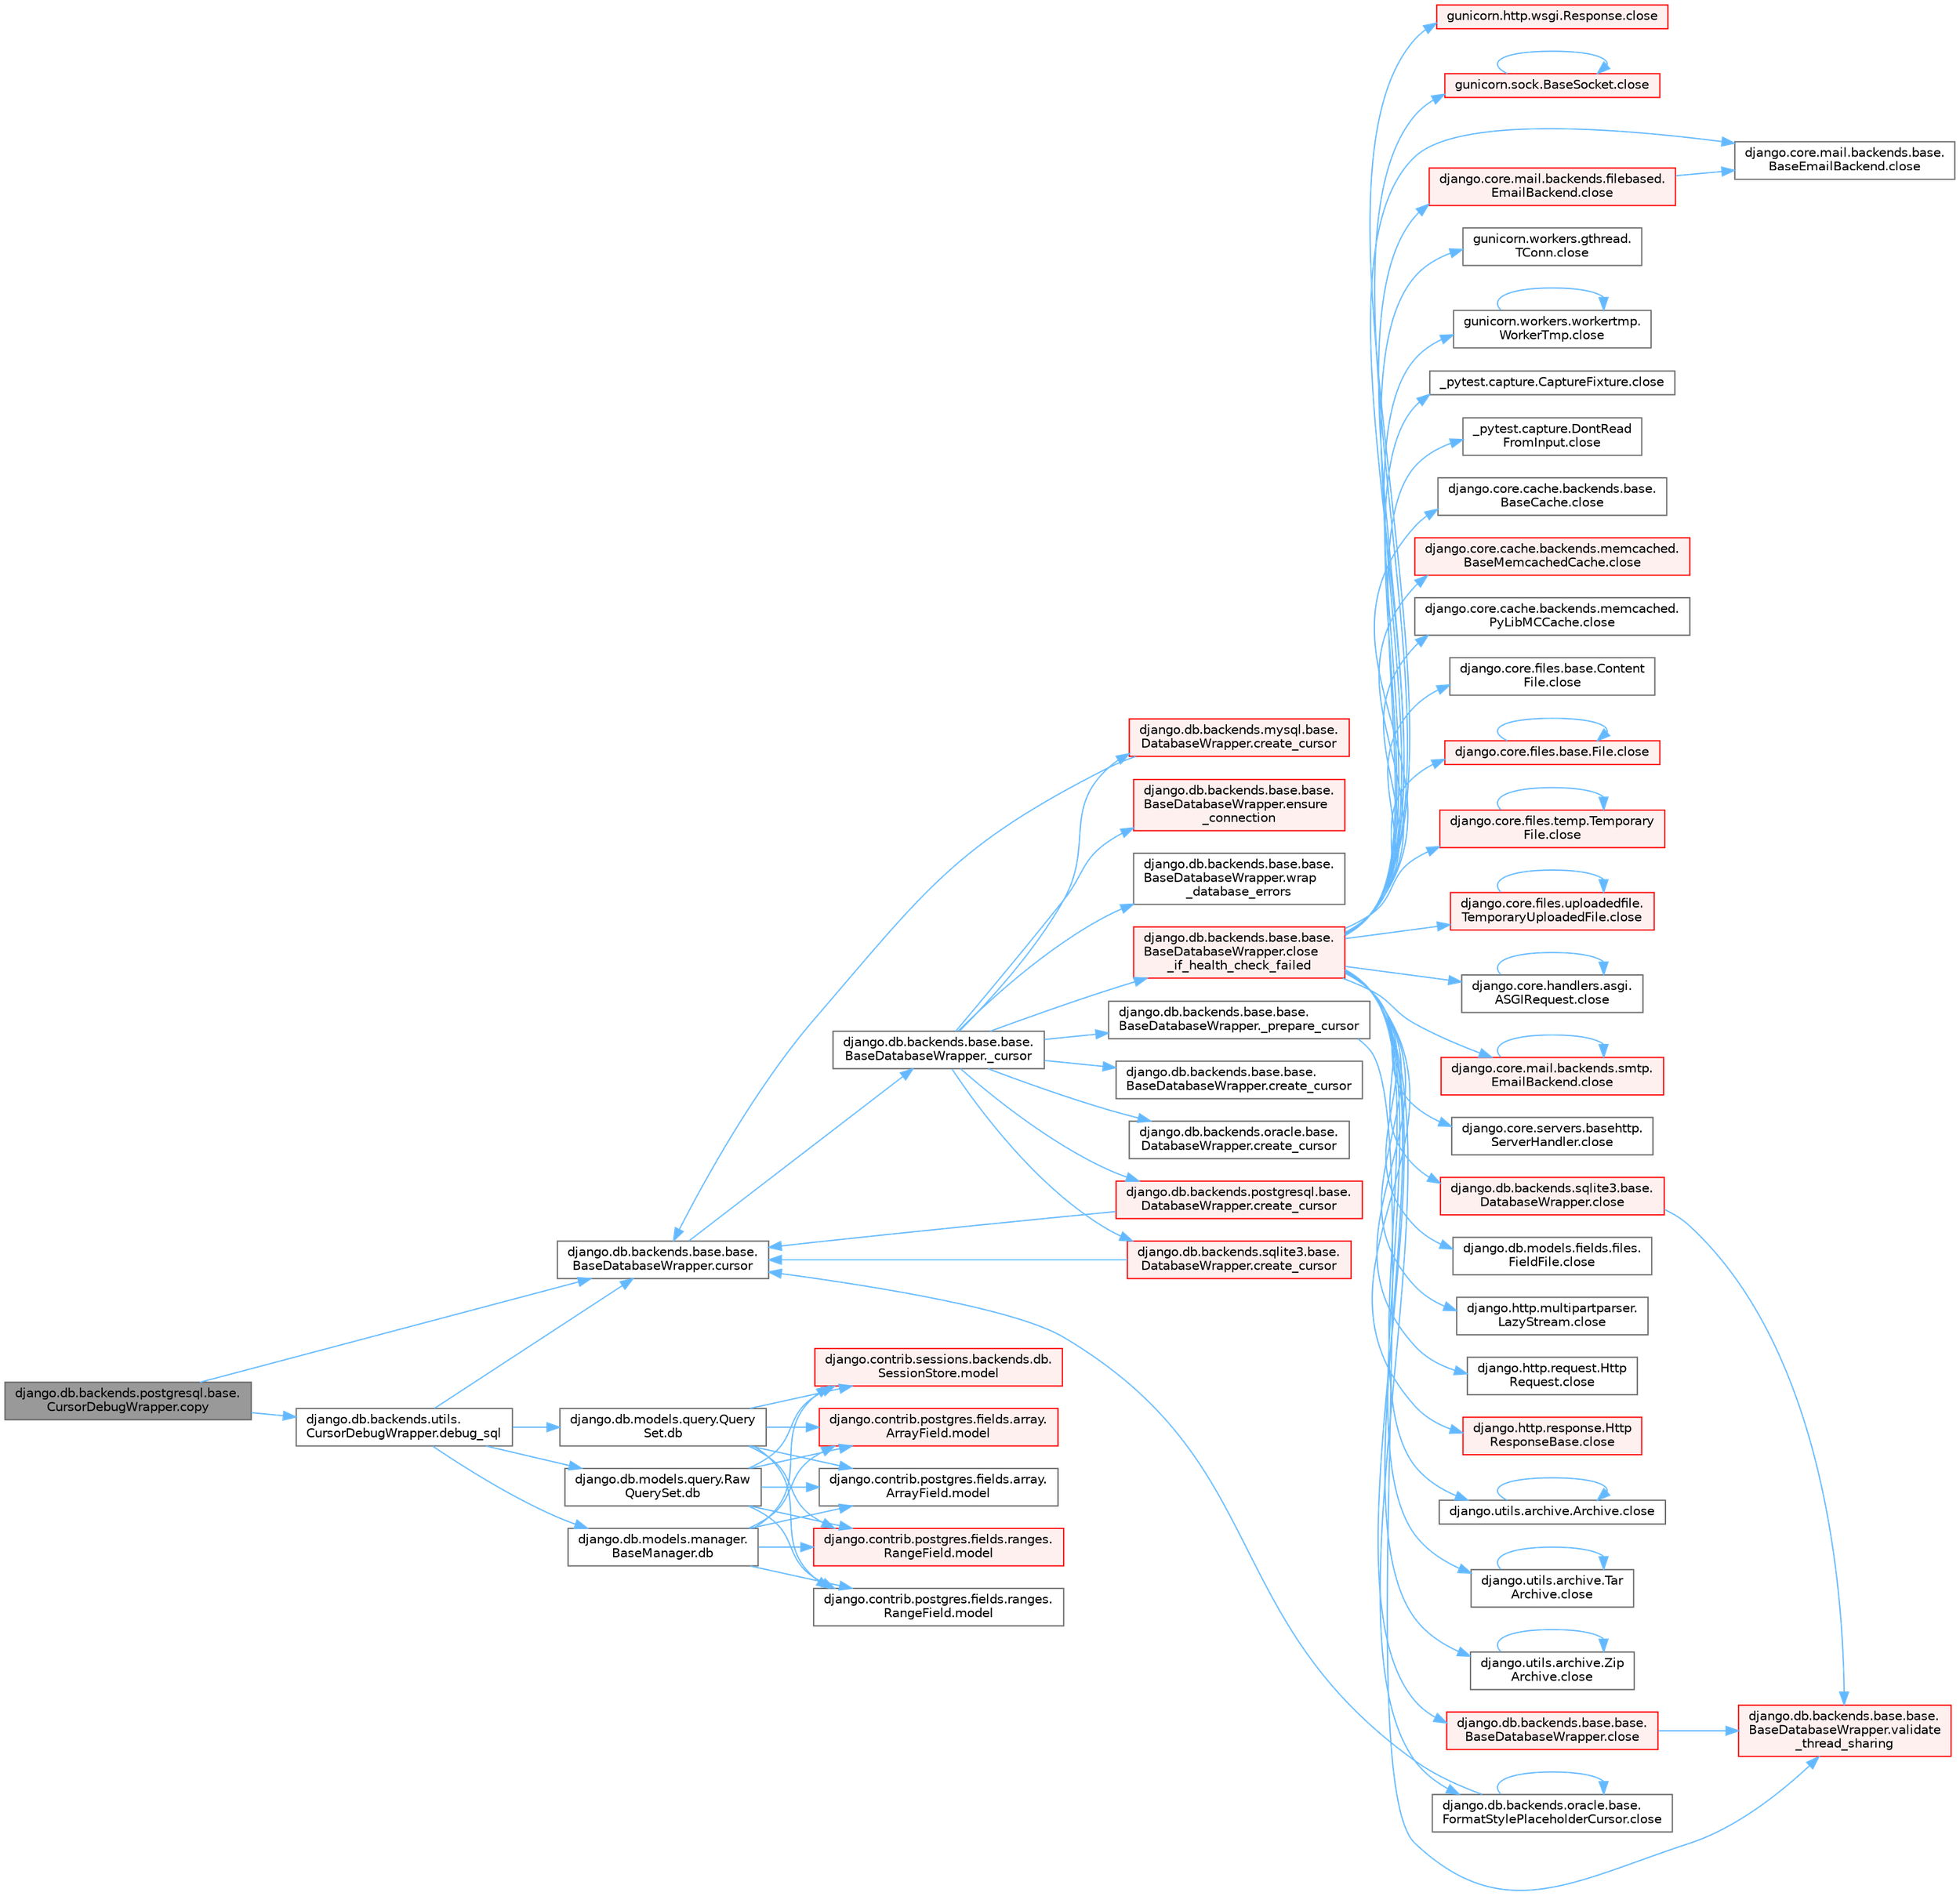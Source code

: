digraph "django.db.backends.postgresql.base.CursorDebugWrapper.copy"
{
 // LATEX_PDF_SIZE
  bgcolor="transparent";
  edge [fontname=Helvetica,fontsize=10,labelfontname=Helvetica,labelfontsize=10];
  node [fontname=Helvetica,fontsize=10,shape=box,height=0.2,width=0.4];
  rankdir="LR";
  Node1 [id="Node000001",label="django.db.backends.postgresql.base.\lCursorDebugWrapper.copy",height=0.2,width=0.4,color="gray40", fillcolor="grey60", style="filled", fontcolor="black",tooltip=" "];
  Node1 -> Node2 [id="edge1_Node000001_Node000002",color="steelblue1",style="solid",tooltip=" "];
  Node2 [id="Node000002",label="django.db.backends.base.base.\lBaseDatabaseWrapper.cursor",height=0.2,width=0.4,color="grey40", fillcolor="white", style="filled",URL="$classdjango_1_1db_1_1backends_1_1base_1_1base_1_1_base_database_wrapper.html#a36460fef236d97a41d6ed05f035509f8",tooltip=" "];
  Node2 -> Node3 [id="edge2_Node000002_Node000003",color="steelblue1",style="solid",tooltip=" "];
  Node3 [id="Node000003",label="django.db.backends.base.base.\lBaseDatabaseWrapper._cursor",height=0.2,width=0.4,color="grey40", fillcolor="white", style="filled",URL="$classdjango_1_1db_1_1backends_1_1base_1_1base_1_1_base_database_wrapper.html#a4ab6e7f33d17ad7228f40516ace60c5f",tooltip=" "];
  Node3 -> Node4 [id="edge3_Node000003_Node000004",color="steelblue1",style="solid",tooltip=" "];
  Node4 [id="Node000004",label="django.db.backends.base.base.\lBaseDatabaseWrapper._prepare_cursor",height=0.2,width=0.4,color="grey40", fillcolor="white", style="filled",URL="$classdjango_1_1db_1_1backends_1_1base_1_1base_1_1_base_database_wrapper.html#af8f50dc5cd42b79109d8a262398e6c1c",tooltip=" "];
  Node4 -> Node5 [id="edge4_Node000004_Node000005",color="steelblue1",style="solid",tooltip=" "];
  Node5 [id="Node000005",label="django.db.backends.base.base.\lBaseDatabaseWrapper.validate\l_thread_sharing",height=0.2,width=0.4,color="red", fillcolor="#FFF0F0", style="filled",URL="$classdjango_1_1db_1_1backends_1_1base_1_1base_1_1_base_database_wrapper.html#adea4e3380c08118490c13a61f2d3f89a",tooltip=" "];
  Node3 -> Node26 [id="edge5_Node000003_Node000026",color="steelblue1",style="solid",tooltip=" "];
  Node26 [id="Node000026",label="django.db.backends.base.base.\lBaseDatabaseWrapper.close\l_if_health_check_failed",height=0.2,width=0.4,color="red", fillcolor="#FFF0F0", style="filled",URL="$classdjango_1_1db_1_1backends_1_1base_1_1base_1_1_base_database_wrapper.html#a3f4d11734d2da94781f00468b6bd3981",tooltip=" "];
  Node26 -> Node27 [id="edge6_Node000026_Node000027",color="steelblue1",style="solid",tooltip=" "];
  Node27 [id="Node000027",label="_pytest.capture.CaptureFixture.close",height=0.2,width=0.4,color="grey40", fillcolor="white", style="filled",URL="$class__pytest_1_1capture_1_1_capture_fixture.html#ac018b3a02c2aff2047974ced57907cd0",tooltip=" "];
  Node26 -> Node28 [id="edge7_Node000026_Node000028",color="steelblue1",style="solid",tooltip=" "];
  Node28 [id="Node000028",label="_pytest.capture.DontRead\lFromInput.close",height=0.2,width=0.4,color="grey40", fillcolor="white", style="filled",URL="$class__pytest_1_1capture_1_1_dont_read_from_input.html#accf28daf7db40f53462752cc02bbdd32",tooltip=" "];
  Node26 -> Node29 [id="edge8_Node000026_Node000029",color="steelblue1",style="solid",tooltip=" "];
  Node29 [id="Node000029",label="django.core.cache.backends.base.\lBaseCache.close",height=0.2,width=0.4,color="grey40", fillcolor="white", style="filled",URL="$classdjango_1_1core_1_1cache_1_1backends_1_1base_1_1_base_cache.html#ae5d10e57a1ab2b99171e943370da8cf3",tooltip=" "];
  Node26 -> Node30 [id="edge9_Node000026_Node000030",color="steelblue1",style="solid",tooltip=" "];
  Node30 [id="Node000030",label="django.core.cache.backends.memcached.\lBaseMemcachedCache.close",height=0.2,width=0.4,color="red", fillcolor="#FFF0F0", style="filled",URL="$classdjango_1_1core_1_1cache_1_1backends_1_1memcached_1_1_base_memcached_cache.html#ab36ac92f106d8dacc64d539b447a5e37",tooltip=" "];
  Node26 -> Node33 [id="edge10_Node000026_Node000033",color="steelblue1",style="solid",tooltip=" "];
  Node33 [id="Node000033",label="django.core.cache.backends.memcached.\lPyLibMCCache.close",height=0.2,width=0.4,color="grey40", fillcolor="white", style="filled",URL="$classdjango_1_1core_1_1cache_1_1backends_1_1memcached_1_1_py_lib_m_c_cache.html#a76cb2e86bb346b70433dfe177597da58",tooltip=" "];
  Node26 -> Node34 [id="edge11_Node000026_Node000034",color="steelblue1",style="solid",tooltip=" "];
  Node34 [id="Node000034",label="django.core.files.base.Content\lFile.close",height=0.2,width=0.4,color="grey40", fillcolor="white", style="filled",URL="$classdjango_1_1core_1_1files_1_1base_1_1_content_file.html#a09ae22d8cfcf28936b97a8eba0fd85cb",tooltip=" "];
  Node26 -> Node35 [id="edge12_Node000026_Node000035",color="steelblue1",style="solid",tooltip=" "];
  Node35 [id="Node000035",label="django.core.files.base.File.close",height=0.2,width=0.4,color="red", fillcolor="#FFF0F0", style="filled",URL="$classdjango_1_1core_1_1files_1_1base_1_1_file.html#a0ff3dc914f2c207114a150eaac429bdc",tooltip=" "];
  Node35 -> Node35 [id="edge13_Node000035_Node000035",color="steelblue1",style="solid",tooltip=" "];
  Node26 -> Node43 [id="edge14_Node000026_Node000043",color="steelblue1",style="solid",tooltip=" "];
  Node43 [id="Node000043",label="django.core.files.temp.Temporary\lFile.close",height=0.2,width=0.4,color="red", fillcolor="#FFF0F0", style="filled",URL="$classdjango_1_1core_1_1files_1_1temp_1_1_temporary_file.html#a3137c46b13cae4e5e6fe6489e42677d5",tooltip=" "];
  Node43 -> Node43 [id="edge15_Node000043_Node000043",color="steelblue1",style="solid",tooltip=" "];
  Node26 -> Node1049 [id="edge16_Node000026_Node001049",color="steelblue1",style="solid",tooltip=" "];
  Node1049 [id="Node001049",label="django.core.files.uploadedfile.\lTemporaryUploadedFile.close",height=0.2,width=0.4,color="red", fillcolor="#FFF0F0", style="filled",URL="$classdjango_1_1core_1_1files_1_1uploadedfile_1_1_temporary_uploaded_file.html#a01ddb9d43a99baf6157c1d60b37198cd",tooltip=" "];
  Node1049 -> Node1049 [id="edge17_Node001049_Node001049",color="steelblue1",style="solid",tooltip=" "];
  Node26 -> Node1050 [id="edge18_Node000026_Node001050",color="steelblue1",style="solid",tooltip=" "];
  Node1050 [id="Node001050",label="django.core.handlers.asgi.\lASGIRequest.close",height=0.2,width=0.4,color="grey40", fillcolor="white", style="filled",URL="$classdjango_1_1core_1_1handlers_1_1asgi_1_1_a_s_g_i_request.html#a2f3a1c1c50b4cf63ef552b4f96cc4f7f",tooltip=" "];
  Node1050 -> Node1050 [id="edge19_Node001050_Node001050",color="steelblue1",style="solid",tooltip=" "];
  Node26 -> Node1051 [id="edge20_Node000026_Node001051",color="steelblue1",style="solid",tooltip=" "];
  Node1051 [id="Node001051",label="django.core.mail.backends.base.\lBaseEmailBackend.close",height=0.2,width=0.4,color="grey40", fillcolor="white", style="filled",URL="$classdjango_1_1core_1_1mail_1_1backends_1_1base_1_1_base_email_backend.html#a358a8107d966c2d82d9eb9d18565784e",tooltip=" "];
  Node26 -> Node1052 [id="edge21_Node000026_Node001052",color="steelblue1",style="solid",tooltip=" "];
  Node1052 [id="Node001052",label="django.core.mail.backends.filebased.\lEmailBackend.close",height=0.2,width=0.4,color="red", fillcolor="#FFF0F0", style="filled",URL="$classdjango_1_1core_1_1mail_1_1backends_1_1filebased_1_1_email_backend.html#af90ba8a487930e530a20ceb03669a672",tooltip=" "];
  Node1052 -> Node1051 [id="edge22_Node001052_Node001051",color="steelblue1",style="solid",tooltip=" "];
  Node26 -> Node1053 [id="edge23_Node000026_Node001053",color="steelblue1",style="solid",tooltip=" "];
  Node1053 [id="Node001053",label="django.core.mail.backends.smtp.\lEmailBackend.close",height=0.2,width=0.4,color="red", fillcolor="#FFF0F0", style="filled",URL="$classdjango_1_1core_1_1mail_1_1backends_1_1smtp_1_1_email_backend.html#a6ac7253539c4f1102986c6df417fb050",tooltip=" "];
  Node1053 -> Node1053 [id="edge24_Node001053_Node001053",color="steelblue1",style="solid",tooltip=" "];
  Node26 -> Node1054 [id="edge25_Node000026_Node001054",color="steelblue1",style="solid",tooltip=" "];
  Node1054 [id="Node001054",label="django.core.servers.basehttp.\lServerHandler.close",height=0.2,width=0.4,color="grey40", fillcolor="white", style="filled",URL="$classdjango_1_1core_1_1servers_1_1basehttp_1_1_server_handler.html#a67022bc1dc85a75307901027d41a6a61",tooltip=" "];
  Node26 -> Node1055 [id="edge26_Node000026_Node001055",color="steelblue1",style="solid",tooltip=" "];
  Node1055 [id="Node001055",label="django.db.backends.base.base.\lBaseDatabaseWrapper.close",height=0.2,width=0.4,color="red", fillcolor="#FFF0F0", style="filled",URL="$classdjango_1_1db_1_1backends_1_1base_1_1base_1_1_base_database_wrapper.html#a01214a9b91408274fbc34cb062baf2bc",tooltip=" "];
  Node1055 -> Node5 [id="edge27_Node001055_Node000005",color="steelblue1",style="solid",tooltip=" "];
  Node26 -> Node1060 [id="edge28_Node000026_Node001060",color="steelblue1",style="solid",tooltip=" "];
  Node1060 [id="Node001060",label="django.db.backends.oracle.base.\lFormatStylePlaceholderCursor.close",height=0.2,width=0.4,color="grey40", fillcolor="white", style="filled",URL="$classdjango_1_1db_1_1backends_1_1oracle_1_1base_1_1_format_style_placeholder_cursor.html#aebbf24b6a824d4e0fb370ce417d41f93",tooltip=" "];
  Node1060 -> Node1060 [id="edge29_Node001060_Node001060",color="steelblue1",style="solid",tooltip=" "];
  Node1060 -> Node2 [id="edge30_Node001060_Node000002",color="steelblue1",style="solid",tooltip=" "];
  Node26 -> Node1061 [id="edge31_Node000026_Node001061",color="steelblue1",style="solid",tooltip=" "];
  Node1061 [id="Node001061",label="django.db.backends.sqlite3.base.\lDatabaseWrapper.close",height=0.2,width=0.4,color="red", fillcolor="#FFF0F0", style="filled",URL="$classdjango_1_1db_1_1backends_1_1sqlite3_1_1base_1_1_database_wrapper.html#accb46eb6dd574171611ec4912f677d3f",tooltip=" "];
  Node1061 -> Node5 [id="edge32_Node001061_Node000005",color="steelblue1",style="solid",tooltip=" "];
  Node26 -> Node1064 [id="edge33_Node000026_Node001064",color="steelblue1",style="solid",tooltip=" "];
  Node1064 [id="Node001064",label="django.db.models.fields.files.\lFieldFile.close",height=0.2,width=0.4,color="grey40", fillcolor="white", style="filled",URL="$classdjango_1_1db_1_1models_1_1fields_1_1files_1_1_field_file.html#a7764f6ac41d2cf2e0e60639dff4d7f03",tooltip=" "];
  Node26 -> Node1065 [id="edge34_Node000026_Node001065",color="steelblue1",style="solid",tooltip=" "];
  Node1065 [id="Node001065",label="django.http.multipartparser.\lLazyStream.close",height=0.2,width=0.4,color="grey40", fillcolor="white", style="filled",URL="$classdjango_1_1http_1_1multipartparser_1_1_lazy_stream.html#a8cc031a8e3e86872b4d5d12ebb448573",tooltip=" "];
  Node26 -> Node1066 [id="edge35_Node000026_Node001066",color="steelblue1",style="solid",tooltip=" "];
  Node1066 [id="Node001066",label="django.http.request.Http\lRequest.close",height=0.2,width=0.4,color="grey40", fillcolor="white", style="filled",URL="$classdjango_1_1http_1_1request_1_1_http_request.html#a13db25295d57830ab61aed1a8339842e",tooltip=" "];
  Node26 -> Node1067 [id="edge36_Node000026_Node001067",color="steelblue1",style="solid",tooltip=" "];
  Node1067 [id="Node001067",label="django.http.response.Http\lResponseBase.close",height=0.2,width=0.4,color="red", fillcolor="#FFF0F0", style="filled",URL="$classdjango_1_1http_1_1response_1_1_http_response_base.html#a2e18a8319fb2b68853f032a3a1e93ffe",tooltip=" "];
  Node26 -> Node1068 [id="edge37_Node000026_Node001068",color="steelblue1",style="solid",tooltip=" "];
  Node1068 [id="Node001068",label="django.utils.archive.Archive.close",height=0.2,width=0.4,color="grey40", fillcolor="white", style="filled",URL="$classdjango_1_1utils_1_1archive_1_1_archive.html#a5fe062c89d687d218982c9c523c74c2a",tooltip=" "];
  Node1068 -> Node1068 [id="edge38_Node001068_Node001068",color="steelblue1",style="solid",tooltip=" "];
  Node26 -> Node1069 [id="edge39_Node000026_Node001069",color="steelblue1",style="solid",tooltip=" "];
  Node1069 [id="Node001069",label="django.utils.archive.Tar\lArchive.close",height=0.2,width=0.4,color="grey40", fillcolor="white", style="filled",URL="$classdjango_1_1utils_1_1archive_1_1_tar_archive.html#a9f92da2fc83a8bf18400412a9cf77836",tooltip=" "];
  Node1069 -> Node1069 [id="edge40_Node001069_Node001069",color="steelblue1",style="solid",tooltip=" "];
  Node26 -> Node1070 [id="edge41_Node000026_Node001070",color="steelblue1",style="solid",tooltip=" "];
  Node1070 [id="Node001070",label="django.utils.archive.Zip\lArchive.close",height=0.2,width=0.4,color="grey40", fillcolor="white", style="filled",URL="$classdjango_1_1utils_1_1archive_1_1_zip_archive.html#a72926f0c232970ff5bf94a7082dd5ac9",tooltip=" "];
  Node1070 -> Node1070 [id="edge42_Node001070_Node001070",color="steelblue1",style="solid",tooltip=" "];
  Node26 -> Node1071 [id="edge43_Node000026_Node001071",color="steelblue1",style="solid",tooltip=" "];
  Node1071 [id="Node001071",label="gunicorn.http.wsgi.Response.close",height=0.2,width=0.4,color="red", fillcolor="#FFF0F0", style="filled",URL="$classgunicorn_1_1http_1_1wsgi_1_1_response.html#a046ea28916c2a721d57a5852261bef24",tooltip=" "];
  Node26 -> Node1078 [id="edge44_Node000026_Node001078",color="steelblue1",style="solid",tooltip=" "];
  Node1078 [id="Node001078",label="gunicorn.sock.BaseSocket.close",height=0.2,width=0.4,color="red", fillcolor="#FFF0F0", style="filled",URL="$classgunicorn_1_1sock_1_1_base_socket.html#af2002e81bf30cc8c6614f9568af6ef06",tooltip=" "];
  Node1078 -> Node1078 [id="edge45_Node001078_Node001078",color="steelblue1",style="solid",tooltip=" "];
  Node26 -> Node1120 [id="edge46_Node000026_Node001120",color="steelblue1",style="solid",tooltip=" "];
  Node1120 [id="Node001120",label="gunicorn.workers.gthread.\lTConn.close",height=0.2,width=0.4,color="grey40", fillcolor="white", style="filled",URL="$classgunicorn_1_1workers_1_1gthread_1_1_t_conn.html#aa302868e132a81509a48f46789d6afc4",tooltip=" "];
  Node26 -> Node1121 [id="edge47_Node000026_Node001121",color="steelblue1",style="solid",tooltip=" "];
  Node1121 [id="Node001121",label="gunicorn.workers.workertmp.\lWorkerTmp.close",height=0.2,width=0.4,color="grey40", fillcolor="white", style="filled",URL="$classgunicorn_1_1workers_1_1workertmp_1_1_worker_tmp.html#ae6bf726cee2be8f52fa4bbe0f868d3c6",tooltip=" "];
  Node1121 -> Node1121 [id="edge48_Node001121_Node001121",color="steelblue1",style="solid",tooltip=" "];
  Node3 -> Node4244 [id="edge49_Node000003_Node004244",color="steelblue1",style="solid",tooltip=" "];
  Node4244 [id="Node004244",label="django.db.backends.base.base.\lBaseDatabaseWrapper.create_cursor",height=0.2,width=0.4,color="grey40", fillcolor="white", style="filled",URL="$classdjango_1_1db_1_1backends_1_1base_1_1base_1_1_base_database_wrapper.html#ad5770c39dbfca2cff60c756f9da65e7e",tooltip=" "];
  Node3 -> Node4245 [id="edge50_Node000003_Node004245",color="steelblue1",style="solid",tooltip=" "];
  Node4245 [id="Node004245",label="django.db.backends.mysql.base.\lDatabaseWrapper.create_cursor",height=0.2,width=0.4,color="red", fillcolor="#FFF0F0", style="filled",URL="$classdjango_1_1db_1_1backends_1_1mysql_1_1base_1_1_database_wrapper.html#a0ff5c552844653c9008b2c1c843cb949",tooltip=" "];
  Node4245 -> Node2 [id="edge51_Node004245_Node000002",color="steelblue1",style="solid",tooltip=" "];
  Node3 -> Node4246 [id="edge52_Node000003_Node004246",color="steelblue1",style="solid",tooltip=" "];
  Node4246 [id="Node004246",label="django.db.backends.oracle.base.\lDatabaseWrapper.create_cursor",height=0.2,width=0.4,color="grey40", fillcolor="white", style="filled",URL="$classdjango_1_1db_1_1backends_1_1oracle_1_1base_1_1_database_wrapper.html#a82a148a124e32910f7432160ddc47da4",tooltip=" "];
  Node3 -> Node4247 [id="edge53_Node000003_Node004247",color="steelblue1",style="solid",tooltip=" "];
  Node4247 [id="Node004247",label="django.db.backends.postgresql.base.\lDatabaseWrapper.create_cursor",height=0.2,width=0.4,color="red", fillcolor="#FFF0F0", style="filled",URL="$classdjango_1_1db_1_1backends_1_1postgresql_1_1base_1_1_database_wrapper.html#a0097c2f901cc5ac98af1b51b05eafec1",tooltip=" "];
  Node4247 -> Node2 [id="edge54_Node004247_Node000002",color="steelblue1",style="solid",tooltip=" "];
  Node3 -> Node4248 [id="edge55_Node000003_Node004248",color="steelblue1",style="solid",tooltip=" "];
  Node4248 [id="Node004248",label="django.db.backends.sqlite3.base.\lDatabaseWrapper.create_cursor",height=0.2,width=0.4,color="red", fillcolor="#FFF0F0", style="filled",URL="$classdjango_1_1db_1_1backends_1_1sqlite3_1_1base_1_1_database_wrapper.html#a432ac337ae585453ec5c6c37a42ba892",tooltip=" "];
  Node4248 -> Node2 [id="edge56_Node004248_Node000002",color="steelblue1",style="solid",tooltip=" "];
  Node3 -> Node4259 [id="edge57_Node000003_Node004259",color="steelblue1",style="solid",tooltip=" "];
  Node4259 [id="Node004259",label="django.db.backends.base.base.\lBaseDatabaseWrapper.ensure\l_connection",height=0.2,width=0.4,color="red", fillcolor="#FFF0F0", style="filled",URL="$classdjango_1_1db_1_1backends_1_1base_1_1base_1_1_base_database_wrapper.html#a92c7bfe2efb05b06bb23cc7de201dbb5",tooltip=" "];
  Node3 -> Node1057 [id="edge58_Node000003_Node001057",color="steelblue1",style="solid",tooltip=" "];
  Node1057 [id="Node001057",label="django.db.backends.base.base.\lBaseDatabaseWrapper.wrap\l_database_errors",height=0.2,width=0.4,color="grey40", fillcolor="white", style="filled",URL="$classdjango_1_1db_1_1backends_1_1base_1_1base_1_1_base_database_wrapper.html#a050bf6b64d53029621c20b8f56b13596",tooltip=" "];
  Node1 -> Node4121 [id="edge59_Node000001_Node004121",color="steelblue1",style="solid",tooltip=" "];
  Node4121 [id="Node004121",label="django.db.backends.utils.\lCursorDebugWrapper.debug_sql",height=0.2,width=0.4,color="grey40", fillcolor="white", style="filled",URL="$classdjango_1_1db_1_1backends_1_1utils_1_1_cursor_debug_wrapper.html#a213aef67104a7ce0d658e2926dea04c2",tooltip=" "];
  Node4121 -> Node2 [id="edge60_Node004121_Node000002",color="steelblue1",style="solid",tooltip=" "];
  Node4121 -> Node46 [id="edge61_Node004121_Node000046",color="steelblue1",style="solid",tooltip=" "];
  Node46 [id="Node000046",label="django.db.models.manager.\lBaseManager.db",height=0.2,width=0.4,color="grey40", fillcolor="white", style="filled",URL="$classdjango_1_1db_1_1models_1_1manager_1_1_base_manager.html#ad6c30d1033fbe64ca4ac1d2bf0162a8a",tooltip=" "];
  Node46 -> Node12 [id="edge62_Node000046_Node000012",color="steelblue1",style="solid",tooltip=" "];
  Node12 [id="Node000012",label="django.contrib.postgres.fields.array.\lArrayField.model",height=0.2,width=0.4,color="red", fillcolor="#FFF0F0", style="filled",URL="$classdjango_1_1contrib_1_1postgres_1_1fields_1_1array_1_1_array_field.html#a4402eef4c4784e00671c9f229481f4c1",tooltip=" "];
  Node46 -> Node13 [id="edge63_Node000046_Node000013",color="steelblue1",style="solid",tooltip=" "];
  Node13 [id="Node000013",label="django.contrib.postgres.fields.array.\lArrayField.model",height=0.2,width=0.4,color="grey40", fillcolor="white", style="filled",URL="$classdjango_1_1contrib_1_1postgres_1_1fields_1_1array_1_1_array_field.html#a50a2796de85f960ca282b56ef2d9446c",tooltip=" "];
  Node46 -> Node14 [id="edge64_Node000046_Node000014",color="steelblue1",style="solid",tooltip=" "];
  Node14 [id="Node000014",label="django.contrib.postgres.fields.ranges.\lRangeField.model",height=0.2,width=0.4,color="red", fillcolor="#FFF0F0", style="filled",URL="$classdjango_1_1contrib_1_1postgres_1_1fields_1_1ranges_1_1_range_field.html#aa38c2bbd1bad0c8f9b0315ee468867a2",tooltip=" "];
  Node46 -> Node15 [id="edge65_Node000046_Node000015",color="steelblue1",style="solid",tooltip=" "];
  Node15 [id="Node000015",label="django.contrib.postgres.fields.ranges.\lRangeField.model",height=0.2,width=0.4,color="grey40", fillcolor="white", style="filled",URL="$classdjango_1_1contrib_1_1postgres_1_1fields_1_1ranges_1_1_range_field.html#a91b36827f010affd1ff89569cf40d1af",tooltip=" "];
  Node46 -> Node16 [id="edge66_Node000046_Node000016",color="steelblue1",style="solid",tooltip=" "];
  Node16 [id="Node000016",label="django.contrib.sessions.backends.db.\lSessionStore.model",height=0.2,width=0.4,color="red", fillcolor="#FFF0F0", style="filled",URL="$classdjango_1_1contrib_1_1sessions_1_1backends_1_1db_1_1_session_store.html#af52cfb4371af389c8bd4a6780274c403",tooltip=" "];
  Node4121 -> Node47 [id="edge67_Node004121_Node000047",color="steelblue1",style="solid",tooltip=" "];
  Node47 [id="Node000047",label="django.db.models.query.Query\lSet.db",height=0.2,width=0.4,color="grey40", fillcolor="white", style="filled",URL="$classdjango_1_1db_1_1models_1_1query_1_1_query_set.html#a6ff7e94dd4e7293da5fb86f6349ce9b8",tooltip=" "];
  Node47 -> Node12 [id="edge68_Node000047_Node000012",color="steelblue1",style="solid",tooltip=" "];
  Node47 -> Node13 [id="edge69_Node000047_Node000013",color="steelblue1",style="solid",tooltip=" "];
  Node47 -> Node14 [id="edge70_Node000047_Node000014",color="steelblue1",style="solid",tooltip=" "];
  Node47 -> Node15 [id="edge71_Node000047_Node000015",color="steelblue1",style="solid",tooltip=" "];
  Node47 -> Node16 [id="edge72_Node000047_Node000016",color="steelblue1",style="solid",tooltip=" "];
  Node4121 -> Node48 [id="edge73_Node004121_Node000048",color="steelblue1",style="solid",tooltip=" "];
  Node48 [id="Node000048",label="django.db.models.query.Raw\lQuerySet.db",height=0.2,width=0.4,color="grey40", fillcolor="white", style="filled",URL="$classdjango_1_1db_1_1models_1_1query_1_1_raw_query_set.html#a1f352bf15faf0aa43e22709fde8f7564",tooltip=" "];
  Node48 -> Node12 [id="edge74_Node000048_Node000012",color="steelblue1",style="solid",tooltip=" "];
  Node48 -> Node13 [id="edge75_Node000048_Node000013",color="steelblue1",style="solid",tooltip=" "];
  Node48 -> Node14 [id="edge76_Node000048_Node000014",color="steelblue1",style="solid",tooltip=" "];
  Node48 -> Node15 [id="edge77_Node000048_Node000015",color="steelblue1",style="solid",tooltip=" "];
  Node48 -> Node16 [id="edge78_Node000048_Node000016",color="steelblue1",style="solid",tooltip=" "];
}
